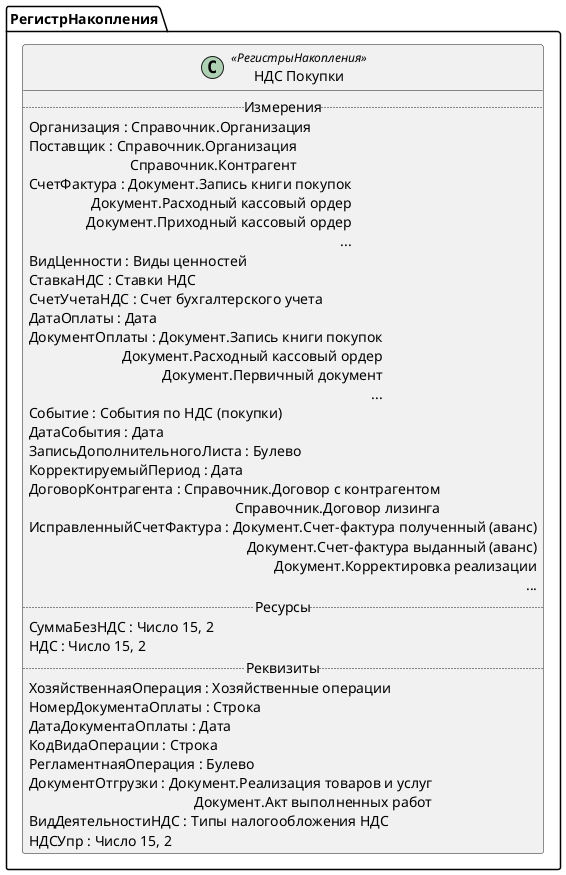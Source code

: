 ﻿@startuml НДСЗаписиКнигиПокупок
'!include templates.wsd
'..\include templates.wsd
class РегистрНакопления.НДСЗаписиКнигиПокупок as "НДС Покупки" <<РегистрыНакопления>>
{
..Измерения..
Организация : Справочник.Организация
Поставщик : Справочник.Организация\rСправочник.Контрагент
СчетФактура : Документ.Запись книги покупок\rДокумент.Расходный кассовый ордер\rДокумент.Приходный кассовый ордер\r...
ВидЦенности : Виды ценностей
СтавкаНДС : Ставки НДС
СчетУчетаНДС : Счет бухгалтерского учета
ДатаОплаты : Дата
ДокументОплаты : Документ.Запись книги покупок\rДокумент.Расходный кассовый ордер\rДокумент.Первичный документ\r...
Событие : События по НДС (покупки)
ДатаСобытия : Дата
ЗаписьДополнительногоЛиста : Булево
КорректируемыйПериод : Дата
ДоговорКонтрагента : Справочник.Договор с контрагентом\rСправочник.Договор лизинга
ИсправленныйСчетФактура : Документ.Счет-фактура полученный (аванс)\rДокумент.Счет-фактура выданный (аванс)\rДокумент.Корректировка реализации\r...
..Ресурсы..
СуммаБезНДС : Число 15, 2
НДС : Число 15, 2
..Реквизиты..
ХозяйственнаяОперация : Хозяйственные операции
НомерДокументаОплаты : Строка
ДатаДокументаОплаты : Дата
КодВидаОперации : Строка
РегламентнаяОперация : Булево
ДокументОтгрузки : Документ.Реализация товаров и услуг\rДокумент.Акт выполненных работ
ВидДеятельностиНДС : Типы налогообложения НДС
НДСУпр : Число 15, 2
}
@enduml
